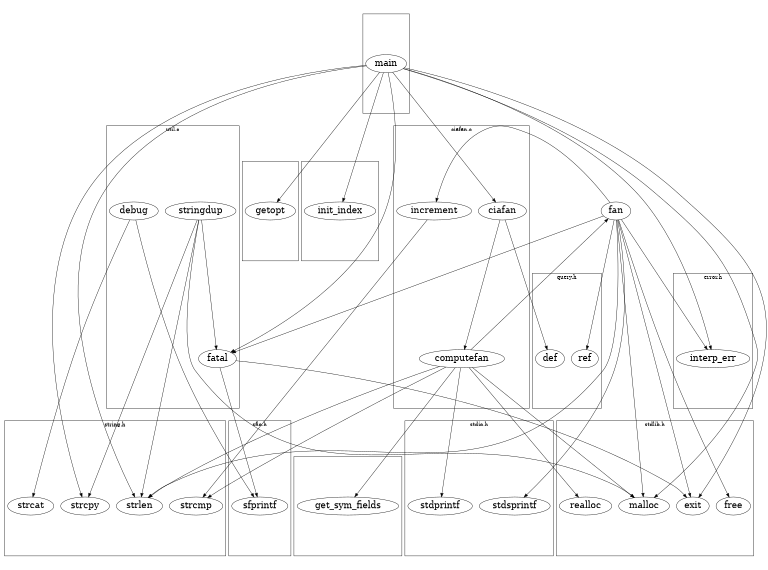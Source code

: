 @startdot
digraph G {
  size="8,6"; ratio=fill; node[fontsize=24];

  ciafan->computefan; fan->increment; computefan->fan; stringdup->fatal;
  main->exit; main->interp_err; main->ciafan; main->fatal; main->malloc;
  main->strcpy; main->getopt; main->init_index; main->strlen; fan->fatal;
  fan->ref; fan->interp_err; ciafan->def; fan->free; computefan->stdprintf;
  computefan->get_sym_fields; fan->exit; fan->malloc; increment->strcmp;
  computefan->malloc; fan->stdsprintf; fan->strlen; computefan->strcmp;
  computefan->realloc; computefan->strlen; debug->sfprintf; debug->strcat;
  stringdup->malloc; fatal->sfprintf; stringdup->strcpy; stringdup->strlen;
  fatal->exit;

  subgraph "cluster_error.h" { label="error.h"; interp_err; }
  subgraph "cluster_sfio.h" { label="sfio.h"; sfprintf; }
  subgraph "cluster_ciafan.c" { label="ciafan.c"; ciafan; computefan; increment; }
  subgraph "cluster_util.c" { label="util.c"; stringdup; fatal; debug; }
  subgraph "cluster_query.h" { label="query.h"; ref; def; }
  subgraph "cluster_field.h" { get_sym_fields; }
  subgraph "cluster_stdio.h" { label="stdio.h"; stdprintf; stdsprintf; }
  subgraph "cluster_<libc.a>" { getopt; }
  subgraph "cluster_stdlib.h" { label="stdlib.h"; exit; malloc; free; realloc; }
  subgraph "cluster_main.c" { main; }
  subgraph "cluster_index.h" { init_index; }
  subgraph "cluster_string.h" { label="string.h"; strcpy; strlen; strcmp; strcat; }
}
@enddot